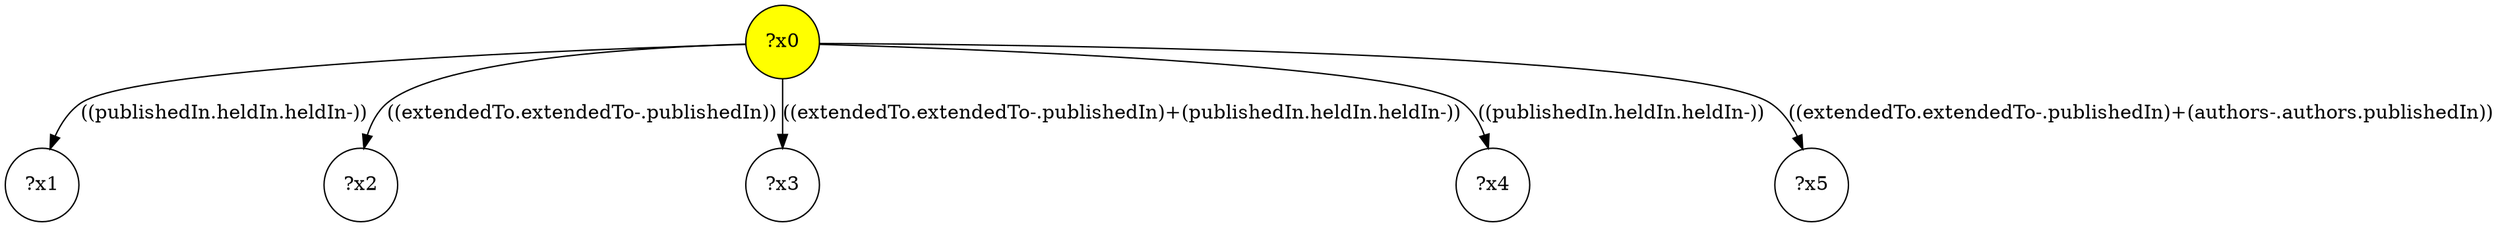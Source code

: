 digraph g {
	x0 [fillcolor="yellow", style="filled," shape=circle, label="?x0"];
	x1 [shape=circle, label="?x1"];
	x0 -> x1 [label="((publishedIn.heldIn.heldIn-))"];
	x2 [shape=circle, label="?x2"];
	x0 -> x2 [label="((extendedTo.extendedTo-.publishedIn))"];
	x3 [shape=circle, label="?x3"];
	x0 -> x3 [label="((extendedTo.extendedTo-.publishedIn)+(publishedIn.heldIn.heldIn-))"];
	x4 [shape=circle, label="?x4"];
	x0 -> x4 [label="((publishedIn.heldIn.heldIn-))"];
	x5 [shape=circle, label="?x5"];
	x0 -> x5 [label="((extendedTo.extendedTo-.publishedIn)+(authors-.authors.publishedIn))"];
}
